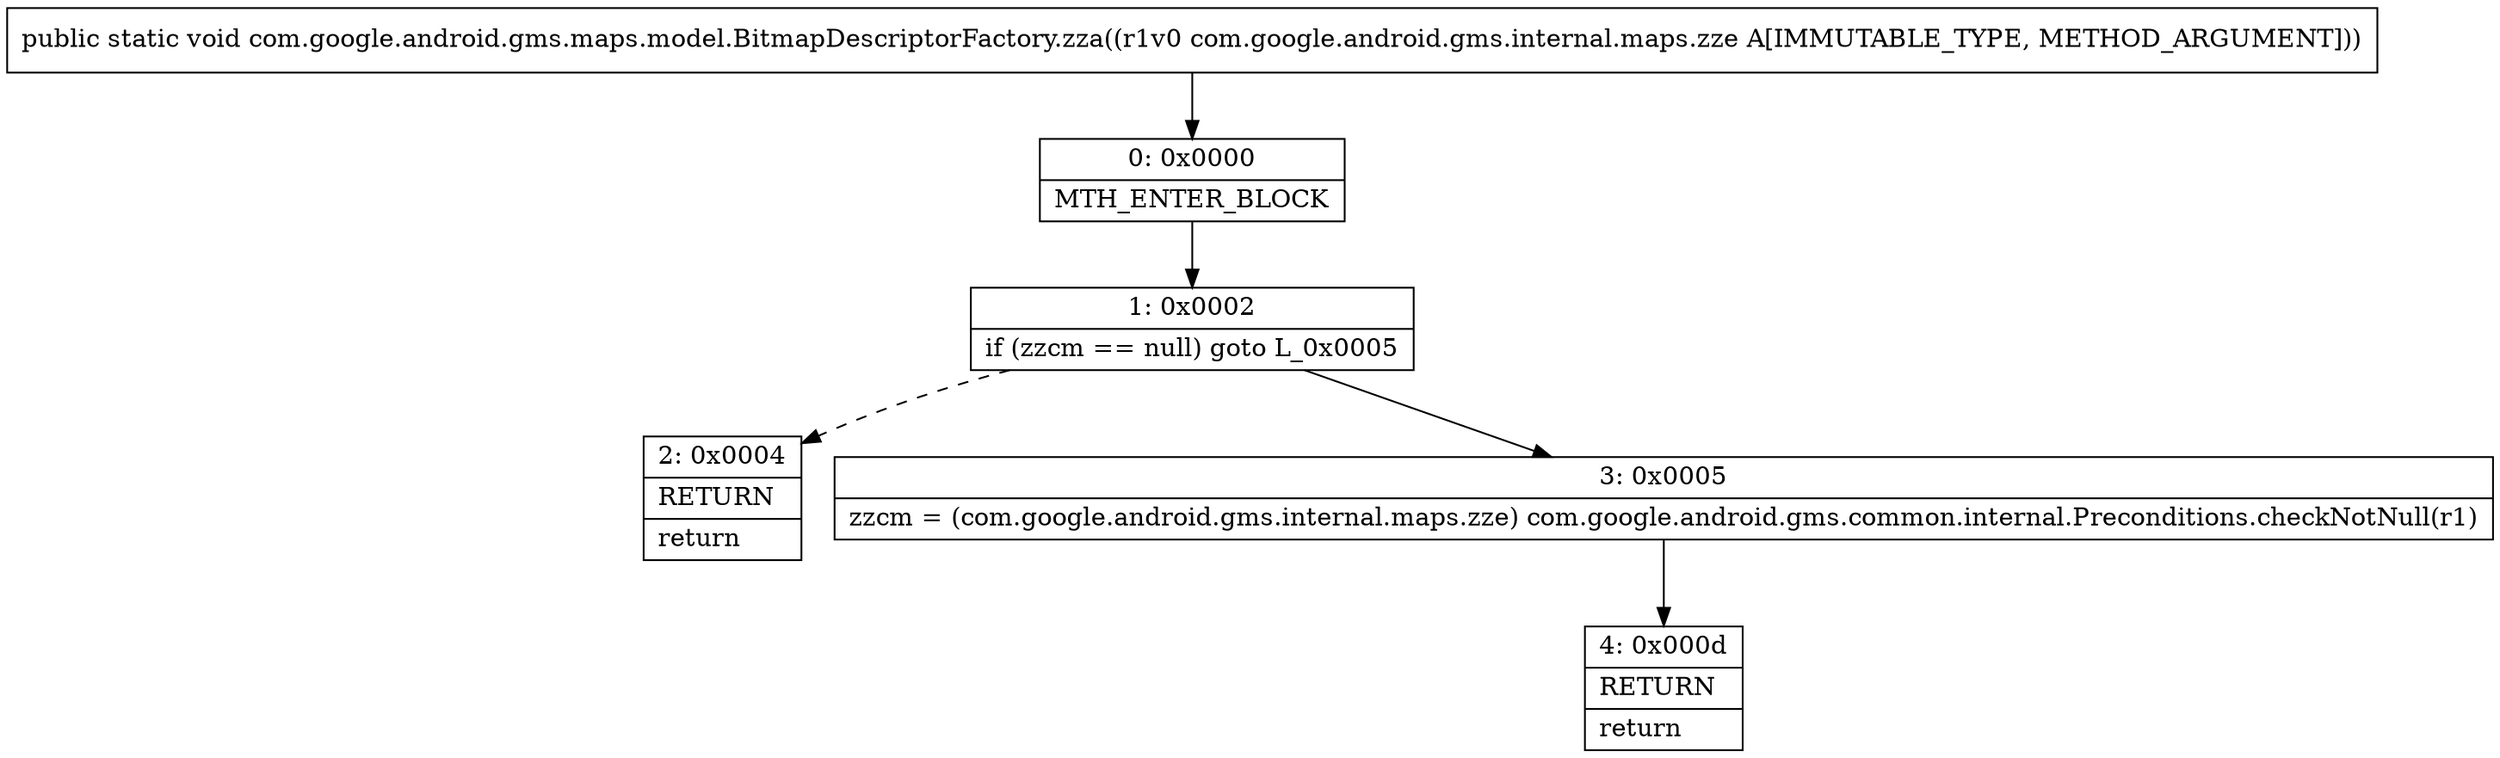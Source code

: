 digraph "CFG forcom.google.android.gms.maps.model.BitmapDescriptorFactory.zza(Lcom\/google\/android\/gms\/internal\/maps\/zze;)V" {
Node_0 [shape=record,label="{0\:\ 0x0000|MTH_ENTER_BLOCK\l}"];
Node_1 [shape=record,label="{1\:\ 0x0002|if (zzcm == null) goto L_0x0005\l}"];
Node_2 [shape=record,label="{2\:\ 0x0004|RETURN\l|return\l}"];
Node_3 [shape=record,label="{3\:\ 0x0005|zzcm = (com.google.android.gms.internal.maps.zze) com.google.android.gms.common.internal.Preconditions.checkNotNull(r1)\l}"];
Node_4 [shape=record,label="{4\:\ 0x000d|RETURN\l|return\l}"];
MethodNode[shape=record,label="{public static void com.google.android.gms.maps.model.BitmapDescriptorFactory.zza((r1v0 com.google.android.gms.internal.maps.zze A[IMMUTABLE_TYPE, METHOD_ARGUMENT])) }"];
MethodNode -> Node_0;
Node_0 -> Node_1;
Node_1 -> Node_2[style=dashed];
Node_1 -> Node_3;
Node_3 -> Node_4;
}

